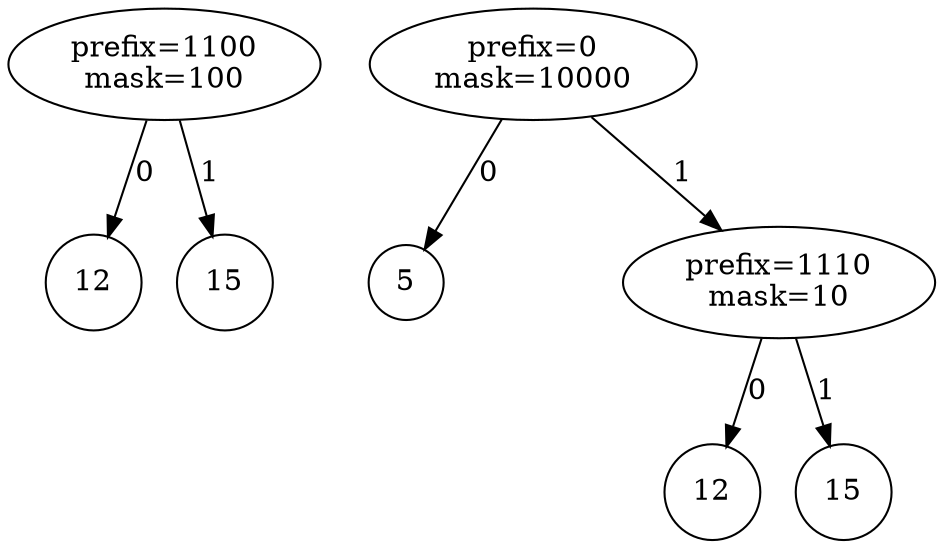 digraph G{
    margin=0;
	node[shape=circle];
	root[label="prefix=1100\nmask=100", shape=ellipse];
	root->12[label="0"];
	root->15[label="1"];

	r2[label="prefix=0\nmask=10000", shape=ellipse];
	{rank=same; root; r2}
    5[label="5"]
    bm[style=invis]
	b1[label="prefix=1110\nmask=10", shape=ellipse];
	r2->5[label="0"];
    r2->bm[style=invis]
	r2->b1[label="1"];
	b12[label="12"];
	b1->b12[label="0"];
	b15[label="15"];
	b1->b15[label="1"];
}
